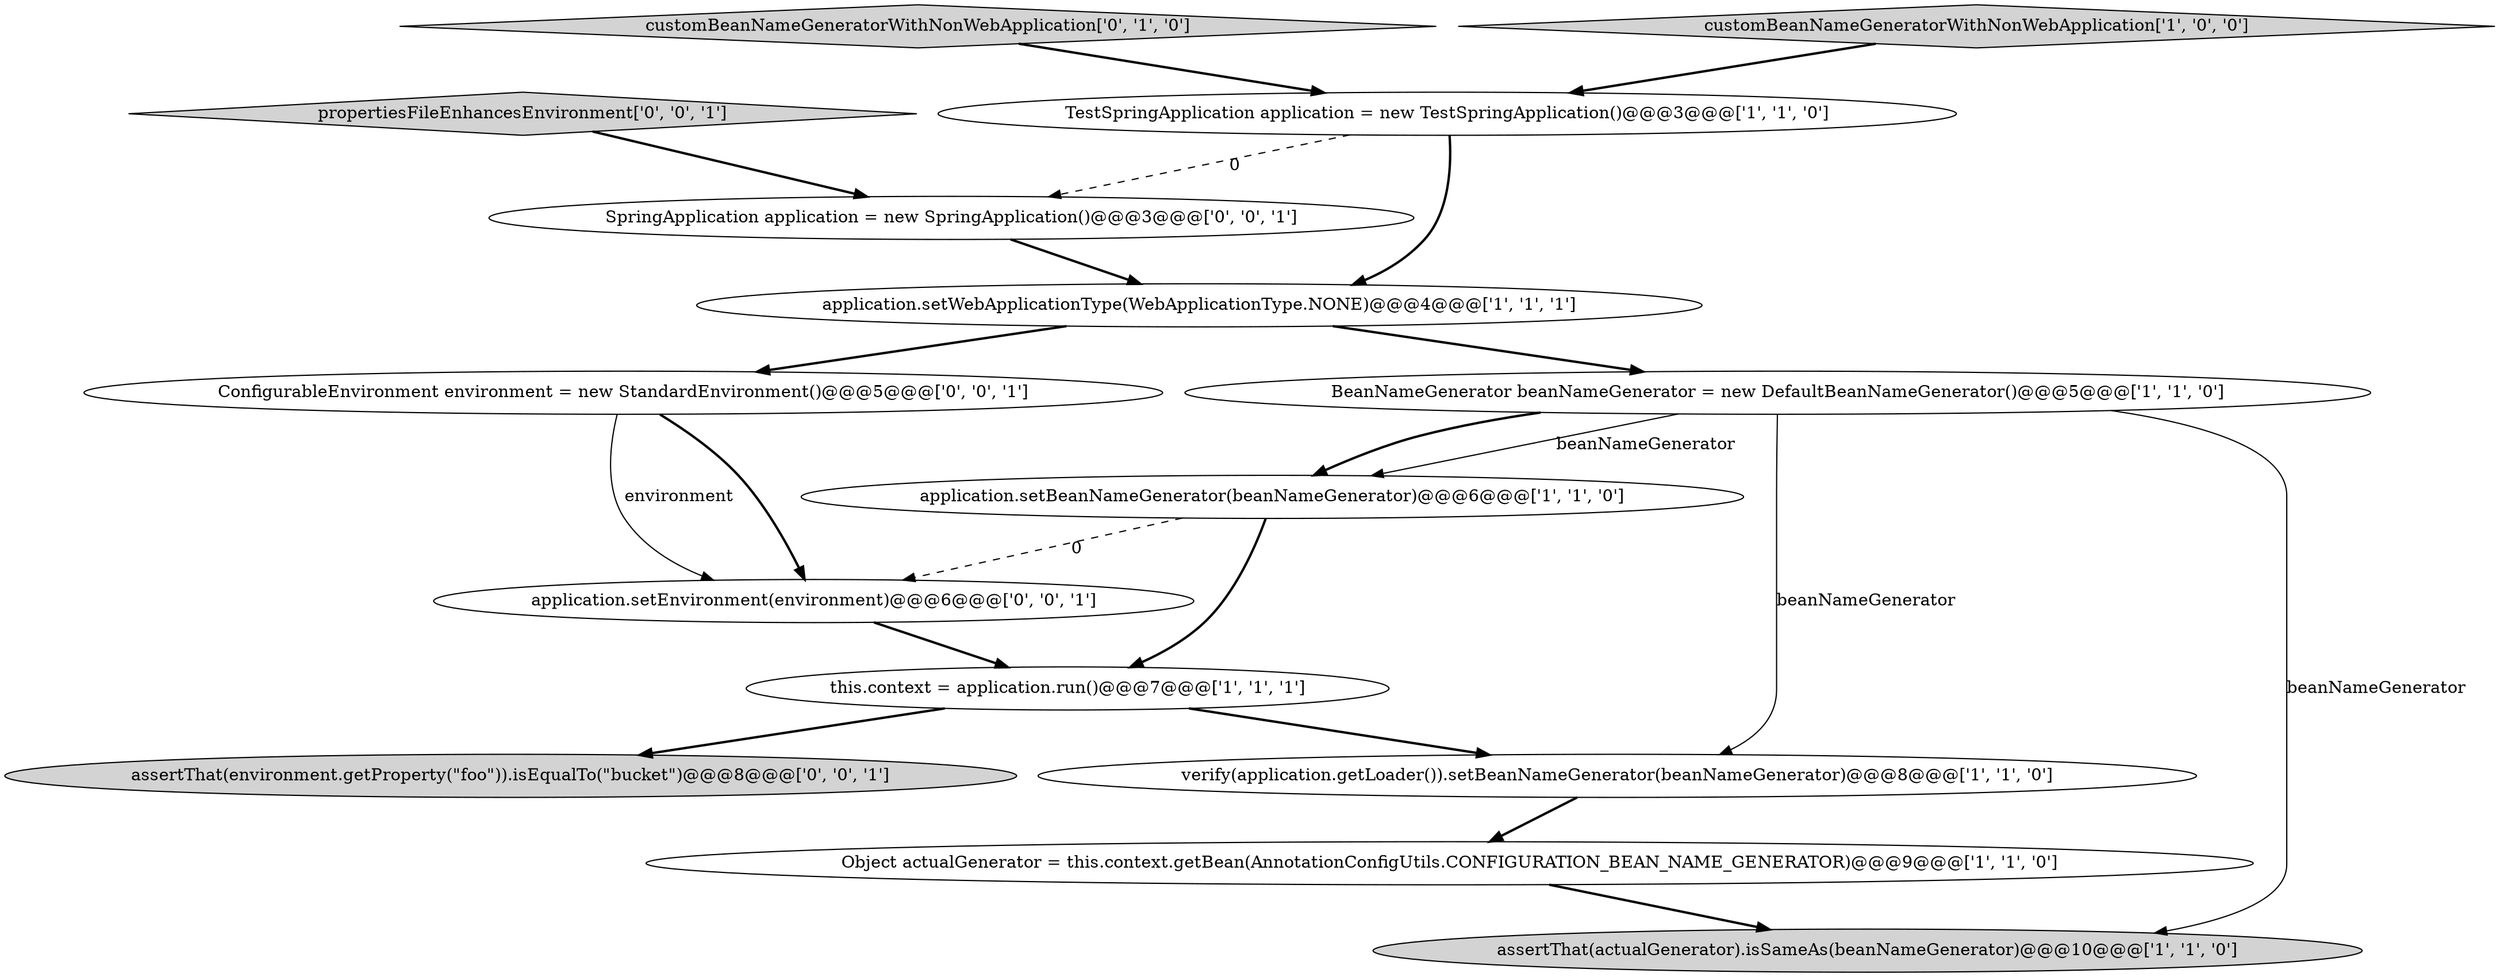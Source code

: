 digraph {
11 [style = filled, label = "ConfigurableEnvironment environment = new StandardEnvironment()@@@5@@@['0', '0', '1']", fillcolor = white, shape = ellipse image = "AAA0AAABBB3BBB"];
2 [style = filled, label = "BeanNameGenerator beanNameGenerator = new DefaultBeanNameGenerator()@@@5@@@['1', '1', '0']", fillcolor = white, shape = ellipse image = "AAA0AAABBB1BBB"];
9 [style = filled, label = "customBeanNameGeneratorWithNonWebApplication['0', '1', '0']", fillcolor = lightgray, shape = diamond image = "AAA0AAABBB2BBB"];
10 [style = filled, label = "application.setEnvironment(environment)@@@6@@@['0', '0', '1']", fillcolor = white, shape = ellipse image = "AAA0AAABBB3BBB"];
3 [style = filled, label = "TestSpringApplication application = new TestSpringApplication()@@@3@@@['1', '1', '0']", fillcolor = white, shape = ellipse image = "AAA0AAABBB1BBB"];
0 [style = filled, label = "assertThat(actualGenerator).isSameAs(beanNameGenerator)@@@10@@@['1', '1', '0']", fillcolor = lightgray, shape = ellipse image = "AAA0AAABBB1BBB"];
5 [style = filled, label = "this.context = application.run()@@@7@@@['1', '1', '1']", fillcolor = white, shape = ellipse image = "AAA0AAABBB1BBB"];
6 [style = filled, label = "application.setBeanNameGenerator(beanNameGenerator)@@@6@@@['1', '1', '0']", fillcolor = white, shape = ellipse image = "AAA0AAABBB1BBB"];
1 [style = filled, label = "application.setWebApplicationType(WebApplicationType.NONE)@@@4@@@['1', '1', '1']", fillcolor = white, shape = ellipse image = "AAA0AAABBB1BBB"];
8 [style = filled, label = "Object actualGenerator = this.context.getBean(AnnotationConfigUtils.CONFIGURATION_BEAN_NAME_GENERATOR)@@@9@@@['1', '1', '0']", fillcolor = white, shape = ellipse image = "AAA0AAABBB1BBB"];
12 [style = filled, label = "propertiesFileEnhancesEnvironment['0', '0', '1']", fillcolor = lightgray, shape = diamond image = "AAA0AAABBB3BBB"];
14 [style = filled, label = "assertThat(environment.getProperty(\"foo\")).isEqualTo(\"bucket\")@@@8@@@['0', '0', '1']", fillcolor = lightgray, shape = ellipse image = "AAA0AAABBB3BBB"];
13 [style = filled, label = "SpringApplication application = new SpringApplication()@@@3@@@['0', '0', '1']", fillcolor = white, shape = ellipse image = "AAA0AAABBB3BBB"];
7 [style = filled, label = "verify(application.getLoader()).setBeanNameGenerator(beanNameGenerator)@@@8@@@['1', '1', '0']", fillcolor = white, shape = ellipse image = "AAA0AAABBB1BBB"];
4 [style = filled, label = "customBeanNameGeneratorWithNonWebApplication['1', '0', '0']", fillcolor = lightgray, shape = diamond image = "AAA0AAABBB1BBB"];
2->0 [style = solid, label="beanNameGenerator"];
4->3 [style = bold, label=""];
3->1 [style = bold, label=""];
2->6 [style = bold, label=""];
2->7 [style = solid, label="beanNameGenerator"];
5->14 [style = bold, label=""];
7->8 [style = bold, label=""];
2->6 [style = solid, label="beanNameGenerator"];
3->13 [style = dashed, label="0"];
13->1 [style = bold, label=""];
1->11 [style = bold, label=""];
6->10 [style = dashed, label="0"];
8->0 [style = bold, label=""];
12->13 [style = bold, label=""];
6->5 [style = bold, label=""];
10->5 [style = bold, label=""];
11->10 [style = bold, label=""];
9->3 [style = bold, label=""];
5->7 [style = bold, label=""];
1->2 [style = bold, label=""];
11->10 [style = solid, label="environment"];
}
